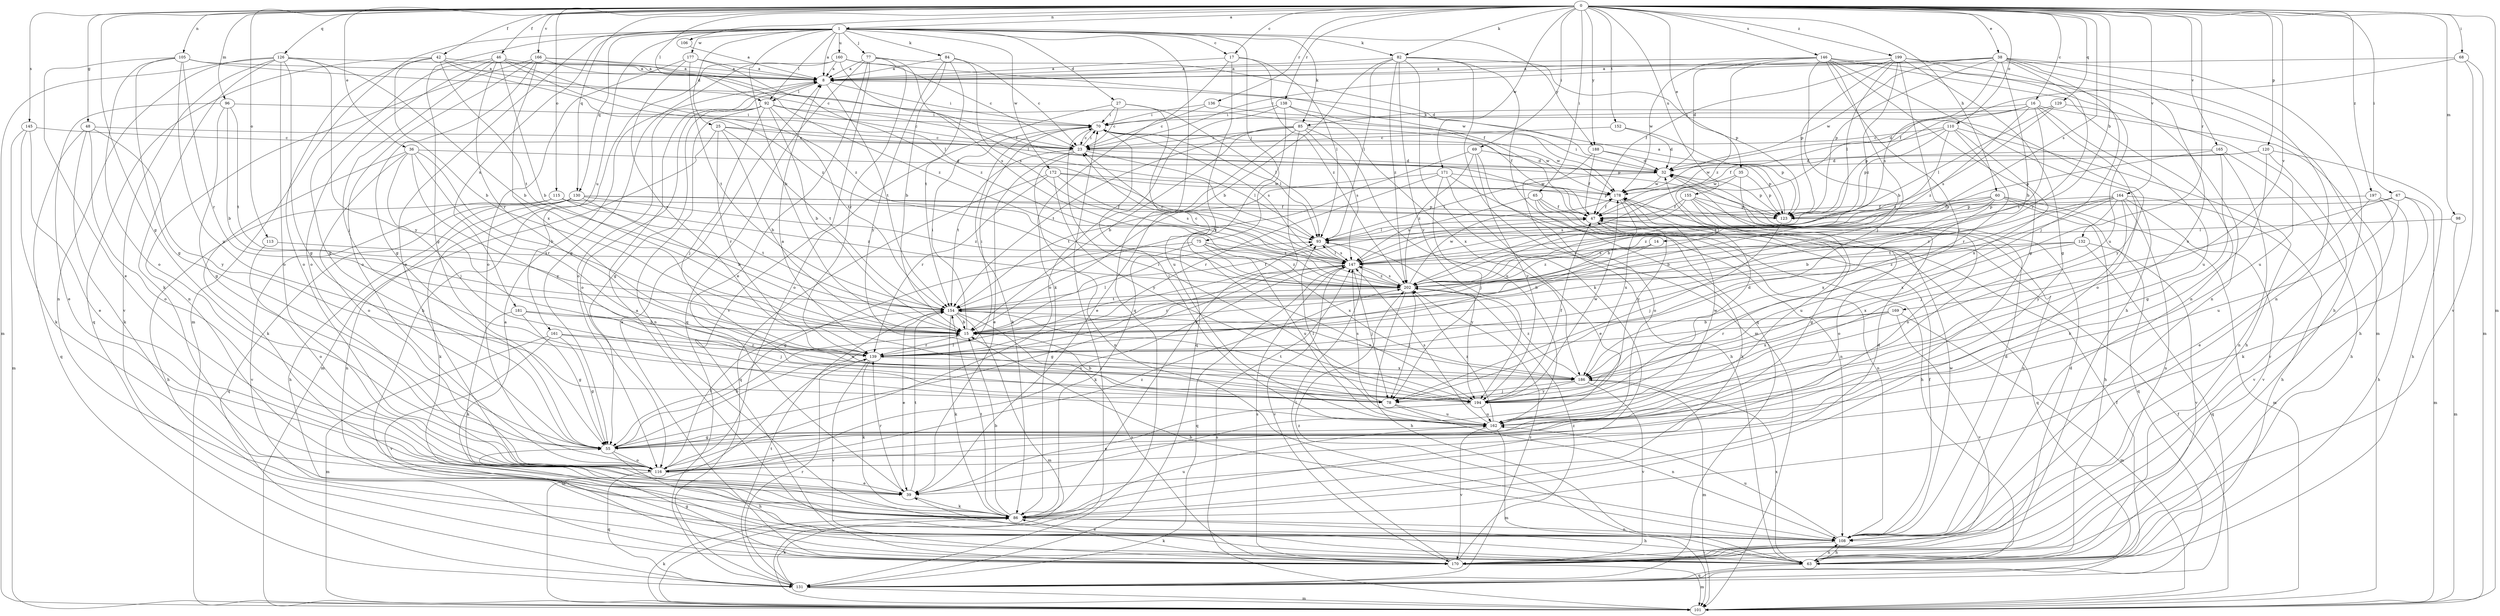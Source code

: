 strict digraph  {
0;
1;
8;
14;
15;
16;
17;
23;
25;
27;
32;
35;
36;
38;
39;
42;
46;
47;
48;
55;
60;
63;
65;
67;
68;
69;
70;
75;
77;
78;
82;
84;
85;
86;
92;
93;
96;
98;
101;
105;
106;
108;
110;
113;
115;
116;
120;
123;
126;
129;
130;
131;
132;
136;
138;
139;
145;
146;
147;
152;
154;
155;
160;
161;
162;
164;
165;
166;
169;
170;
171;
172;
177;
178;
181;
186;
188;
194;
197;
199;
202;
0 -> 1  [label=a];
0 -> 14  [label=b];
0 -> 16  [label=c];
0 -> 17  [label=c];
0 -> 35  [label=e];
0 -> 36  [label=e];
0 -> 38  [label=e];
0 -> 42  [label=f];
0 -> 46  [label=f];
0 -> 48  [label=g];
0 -> 55  [label=g];
0 -> 60  [label=h];
0 -> 65  [label=i];
0 -> 67  [label=i];
0 -> 68  [label=i];
0 -> 69  [label=i];
0 -> 82  [label=k];
0 -> 92  [label=l];
0 -> 96  [label=m];
0 -> 98  [label=m];
0 -> 101  [label=m];
0 -> 105  [label=n];
0 -> 106  [label=n];
0 -> 110  [label=o];
0 -> 113  [label=o];
0 -> 115  [label=o];
0 -> 120  [label=p];
0 -> 126  [label=q];
0 -> 129  [label=q];
0 -> 130  [label=q];
0 -> 132  [label=r];
0 -> 136  [label=r];
0 -> 138  [label=r];
0 -> 145  [label=s];
0 -> 146  [label=s];
0 -> 147  [label=s];
0 -> 152  [label=t];
0 -> 155  [label=u];
0 -> 164  [label=v];
0 -> 165  [label=v];
0 -> 166  [label=v];
0 -> 169  [label=v];
0 -> 171  [label=w];
0 -> 188  [label=y];
0 -> 197  [label=z];
0 -> 199  [label=z];
1 -> 8  [label=a];
1 -> 15  [label=b];
1 -> 17  [label=c];
1 -> 25  [label=d];
1 -> 27  [label=d];
1 -> 39  [label=e];
1 -> 55  [label=g];
1 -> 75  [label=j];
1 -> 77  [label=j];
1 -> 82  [label=k];
1 -> 84  [label=k];
1 -> 85  [label=k];
1 -> 92  [label=l];
1 -> 101  [label=m];
1 -> 130  [label=q];
1 -> 131  [label=q];
1 -> 160  [label=u];
1 -> 161  [label=u];
1 -> 172  [label=w];
1 -> 177  [label=w];
1 -> 181  [label=x];
1 -> 188  [label=y];
8 -> 70  [label=i];
8 -> 92  [label=l];
8 -> 116  [label=o];
8 -> 154  [label=t];
14 -> 15  [label=b];
14 -> 147  [label=s];
14 -> 202  [label=z];
15 -> 70  [label=i];
15 -> 93  [label=l];
15 -> 139  [label=r];
16 -> 32  [label=d];
16 -> 63  [label=h];
16 -> 85  [label=k];
16 -> 123  [label=p];
16 -> 154  [label=t];
16 -> 162  [label=u];
16 -> 194  [label=y];
16 -> 202  [label=z];
17 -> 8  [label=a];
17 -> 86  [label=k];
17 -> 93  [label=l];
17 -> 194  [label=y];
17 -> 202  [label=z];
23 -> 32  [label=d];
23 -> 39  [label=e];
23 -> 70  [label=i];
23 -> 93  [label=l];
23 -> 108  [label=n];
23 -> 154  [label=t];
25 -> 15  [label=b];
25 -> 23  [label=c];
25 -> 101  [label=m];
25 -> 123  [label=p];
25 -> 139  [label=r];
25 -> 154  [label=t];
27 -> 23  [label=c];
27 -> 70  [label=i];
27 -> 93  [label=l];
27 -> 116  [label=o];
27 -> 162  [label=u];
32 -> 70  [label=i];
32 -> 93  [label=l];
32 -> 123  [label=p];
32 -> 178  [label=w];
35 -> 15  [label=b];
35 -> 116  [label=o];
35 -> 123  [label=p];
35 -> 178  [label=w];
36 -> 15  [label=b];
36 -> 32  [label=d];
36 -> 78  [label=j];
36 -> 86  [label=k];
36 -> 116  [label=o];
36 -> 139  [label=r];
36 -> 194  [label=y];
38 -> 8  [label=a];
38 -> 15  [label=b];
38 -> 23  [label=c];
38 -> 63  [label=h];
38 -> 78  [label=j];
38 -> 108  [label=n];
38 -> 123  [label=p];
38 -> 139  [label=r];
38 -> 147  [label=s];
38 -> 162  [label=u];
38 -> 178  [label=w];
39 -> 86  [label=k];
39 -> 139  [label=r];
39 -> 154  [label=t];
42 -> 8  [label=a];
42 -> 15  [label=b];
42 -> 116  [label=o];
42 -> 131  [label=q];
42 -> 154  [label=t];
42 -> 178  [label=w];
42 -> 202  [label=z];
46 -> 8  [label=a];
46 -> 15  [label=b];
46 -> 55  [label=g];
46 -> 78  [label=j];
46 -> 93  [label=l];
46 -> 116  [label=o];
46 -> 139  [label=r];
46 -> 202  [label=z];
47 -> 93  [label=l];
47 -> 131  [label=q];
48 -> 23  [label=c];
48 -> 86  [label=k];
48 -> 116  [label=o];
48 -> 131  [label=q];
48 -> 194  [label=y];
55 -> 15  [label=b];
55 -> 63  [label=h];
55 -> 93  [label=l];
55 -> 116  [label=o];
60 -> 15  [label=b];
60 -> 47  [label=f];
60 -> 63  [label=h];
60 -> 101  [label=m];
60 -> 131  [label=q];
60 -> 147  [label=s];
60 -> 186  [label=x];
60 -> 202  [label=z];
63 -> 8  [label=a];
63 -> 39  [label=e];
63 -> 108  [label=n];
63 -> 131  [label=q];
63 -> 186  [label=x];
63 -> 202  [label=z];
65 -> 47  [label=f];
65 -> 63  [label=h];
65 -> 86  [label=k];
65 -> 108  [label=n];
65 -> 147  [label=s];
67 -> 47  [label=f];
67 -> 78  [label=j];
67 -> 86  [label=k];
67 -> 101  [label=m];
67 -> 162  [label=u];
68 -> 8  [label=a];
68 -> 47  [label=f];
68 -> 101  [label=m];
68 -> 170  [label=v];
69 -> 32  [label=d];
69 -> 116  [label=o];
69 -> 154  [label=t];
69 -> 194  [label=y];
69 -> 202  [label=z];
70 -> 23  [label=c];
70 -> 86  [label=k];
70 -> 93  [label=l];
70 -> 147  [label=s];
70 -> 178  [label=w];
75 -> 55  [label=g];
75 -> 86  [label=k];
75 -> 147  [label=s];
75 -> 162  [label=u];
75 -> 186  [label=x];
75 -> 202  [label=z];
77 -> 8  [label=a];
77 -> 32  [label=d];
77 -> 39  [label=e];
77 -> 131  [label=q];
77 -> 139  [label=r];
77 -> 147  [label=s];
77 -> 170  [label=v];
78 -> 15  [label=b];
78 -> 108  [label=n];
78 -> 147  [label=s];
78 -> 162  [label=u];
82 -> 8  [label=a];
82 -> 15  [label=b];
82 -> 86  [label=k];
82 -> 93  [label=l];
82 -> 101  [label=m];
82 -> 123  [label=p];
82 -> 131  [label=q];
82 -> 194  [label=y];
82 -> 202  [label=z];
84 -> 8  [label=a];
84 -> 15  [label=b];
84 -> 23  [label=c];
84 -> 147  [label=s];
84 -> 154  [label=t];
84 -> 194  [label=y];
85 -> 15  [label=b];
85 -> 23  [label=c];
85 -> 39  [label=e];
85 -> 86  [label=k];
85 -> 147  [label=s];
85 -> 154  [label=t];
85 -> 162  [label=u];
85 -> 178  [label=w];
86 -> 15  [label=b];
86 -> 32  [label=d];
86 -> 63  [label=h];
86 -> 108  [label=n];
86 -> 154  [label=t];
86 -> 162  [label=u];
92 -> 15  [label=b];
92 -> 23  [label=c];
92 -> 55  [label=g];
92 -> 70  [label=i];
92 -> 78  [label=j];
92 -> 108  [label=n];
92 -> 116  [label=o];
92 -> 154  [label=t];
93 -> 147  [label=s];
93 -> 194  [label=y];
96 -> 15  [label=b];
96 -> 39  [label=e];
96 -> 55  [label=g];
96 -> 70  [label=i];
96 -> 154  [label=t];
98 -> 93  [label=l];
98 -> 101  [label=m];
101 -> 47  [label=f];
101 -> 70  [label=i];
101 -> 86  [label=k];
101 -> 147  [label=s];
105 -> 8  [label=a];
105 -> 23  [label=c];
105 -> 39  [label=e];
105 -> 55  [label=g];
105 -> 116  [label=o];
105 -> 139  [label=r];
105 -> 162  [label=u];
106 -> 8  [label=a];
108 -> 8  [label=a];
108 -> 15  [label=b];
108 -> 32  [label=d];
108 -> 47  [label=f];
108 -> 63  [label=h];
108 -> 162  [label=u];
108 -> 170  [label=v];
108 -> 178  [label=w];
110 -> 23  [label=c];
110 -> 47  [label=f];
110 -> 63  [label=h];
110 -> 123  [label=p];
110 -> 139  [label=r];
110 -> 186  [label=x];
110 -> 202  [label=z];
113 -> 116  [label=o];
113 -> 147  [label=s];
115 -> 47  [label=f];
115 -> 63  [label=h];
115 -> 154  [label=t];
115 -> 170  [label=v];
115 -> 202  [label=z];
116 -> 39  [label=e];
116 -> 131  [label=q];
116 -> 147  [label=s];
116 -> 154  [label=t];
116 -> 202  [label=z];
120 -> 32  [label=d];
120 -> 63  [label=h];
120 -> 86  [label=k];
120 -> 170  [label=v];
120 -> 178  [label=w];
123 -> 8  [label=a];
123 -> 78  [label=j];
126 -> 8  [label=a];
126 -> 15  [label=b];
126 -> 55  [label=g];
126 -> 86  [label=k];
126 -> 101  [label=m];
126 -> 108  [label=n];
126 -> 116  [label=o];
126 -> 170  [label=v];
126 -> 194  [label=y];
129 -> 70  [label=i];
129 -> 93  [label=l];
129 -> 147  [label=s];
129 -> 162  [label=u];
130 -> 15  [label=b];
130 -> 47  [label=f];
130 -> 63  [label=h];
130 -> 86  [label=k];
130 -> 108  [label=n];
130 -> 123  [label=p];
130 -> 131  [label=q];
130 -> 202  [label=z];
131 -> 47  [label=f];
131 -> 86  [label=k];
131 -> 101  [label=m];
131 -> 139  [label=r];
131 -> 154  [label=t];
131 -> 202  [label=z];
132 -> 131  [label=q];
132 -> 147  [label=s];
132 -> 170  [label=v];
132 -> 186  [label=x];
132 -> 202  [label=z];
136 -> 23  [label=c];
136 -> 70  [label=i];
136 -> 116  [label=o];
138 -> 47  [label=f];
138 -> 70  [label=i];
138 -> 116  [label=o];
138 -> 131  [label=q];
138 -> 186  [label=x];
139 -> 70  [label=i];
139 -> 86  [label=k];
139 -> 101  [label=m];
139 -> 170  [label=v];
139 -> 186  [label=x];
145 -> 23  [label=c];
145 -> 39  [label=e];
145 -> 86  [label=k];
145 -> 101  [label=m];
146 -> 8  [label=a];
146 -> 15  [label=b];
146 -> 32  [label=d];
146 -> 55  [label=g];
146 -> 63  [label=h];
146 -> 78  [label=j];
146 -> 101  [label=m];
146 -> 108  [label=n];
146 -> 178  [label=w];
146 -> 194  [label=y];
146 -> 202  [label=z];
147 -> 23  [label=c];
147 -> 55  [label=g];
147 -> 78  [label=j];
147 -> 93  [label=l];
147 -> 131  [label=q];
147 -> 139  [label=r];
147 -> 170  [label=v];
147 -> 202  [label=z];
152 -> 23  [label=c];
152 -> 32  [label=d];
152 -> 123  [label=p];
154 -> 15  [label=b];
154 -> 39  [label=e];
154 -> 47  [label=f];
154 -> 86  [label=k];
154 -> 101  [label=m];
154 -> 170  [label=v];
154 -> 186  [label=x];
155 -> 47  [label=f];
155 -> 55  [label=g];
155 -> 108  [label=n];
155 -> 116  [label=o];
155 -> 123  [label=p];
155 -> 147  [label=s];
160 -> 8  [label=a];
160 -> 23  [label=c];
160 -> 47  [label=f];
160 -> 55  [label=g];
160 -> 63  [label=h];
160 -> 93  [label=l];
161 -> 55  [label=g];
161 -> 101  [label=m];
161 -> 139  [label=r];
161 -> 170  [label=v];
161 -> 186  [label=x];
162 -> 55  [label=g];
162 -> 70  [label=i];
162 -> 93  [label=l];
162 -> 101  [label=m];
162 -> 147  [label=s];
162 -> 170  [label=v];
162 -> 178  [label=w];
162 -> 202  [label=z];
164 -> 15  [label=b];
164 -> 63  [label=h];
164 -> 108  [label=n];
164 -> 123  [label=p];
164 -> 154  [label=t];
164 -> 170  [label=v];
164 -> 186  [label=x];
164 -> 194  [label=y];
164 -> 202  [label=z];
165 -> 32  [label=d];
165 -> 55  [label=g];
165 -> 63  [label=h];
165 -> 108  [label=n];
165 -> 123  [label=p];
166 -> 8  [label=a];
166 -> 47  [label=f];
166 -> 55  [label=g];
166 -> 108  [label=n];
166 -> 116  [label=o];
166 -> 186  [label=x];
166 -> 202  [label=z];
169 -> 15  [label=b];
169 -> 101  [label=m];
169 -> 139  [label=r];
169 -> 170  [label=v];
169 -> 186  [label=x];
170 -> 8  [label=a];
170 -> 32  [label=d];
170 -> 55  [label=g];
170 -> 86  [label=k];
170 -> 93  [label=l];
170 -> 101  [label=m];
170 -> 147  [label=s];
170 -> 202  [label=z];
171 -> 39  [label=e];
171 -> 78  [label=j];
171 -> 108  [label=n];
171 -> 139  [label=r];
171 -> 154  [label=t];
171 -> 178  [label=w];
172 -> 123  [label=p];
172 -> 131  [label=q];
172 -> 139  [label=r];
172 -> 147  [label=s];
172 -> 178  [label=w];
172 -> 194  [label=y];
177 -> 8  [label=a];
177 -> 116  [label=o];
177 -> 139  [label=r];
177 -> 154  [label=t];
177 -> 202  [label=z];
178 -> 47  [label=f];
178 -> 162  [label=u];
178 -> 186  [label=x];
178 -> 194  [label=y];
181 -> 15  [label=b];
181 -> 55  [label=g];
181 -> 78  [label=j];
181 -> 86  [label=k];
186 -> 78  [label=j];
186 -> 101  [label=m];
186 -> 170  [label=v];
186 -> 194  [label=y];
186 -> 202  [label=z];
188 -> 32  [label=d];
188 -> 47  [label=f];
188 -> 63  [label=h];
188 -> 123  [label=p];
194 -> 8  [label=a];
194 -> 32  [label=d];
194 -> 39  [label=e];
194 -> 47  [label=f];
194 -> 70  [label=i];
194 -> 154  [label=t];
194 -> 162  [label=u];
194 -> 178  [label=w];
197 -> 39  [label=e];
197 -> 63  [label=h];
197 -> 123  [label=p];
197 -> 170  [label=v];
199 -> 8  [label=a];
199 -> 47  [label=f];
199 -> 55  [label=g];
199 -> 93  [label=l];
199 -> 108  [label=n];
199 -> 123  [label=p];
199 -> 139  [label=r];
199 -> 162  [label=u];
199 -> 202  [label=z];
202 -> 23  [label=c];
202 -> 63  [label=h];
202 -> 78  [label=j];
202 -> 147  [label=s];
202 -> 154  [label=t];
202 -> 178  [label=w];
}
